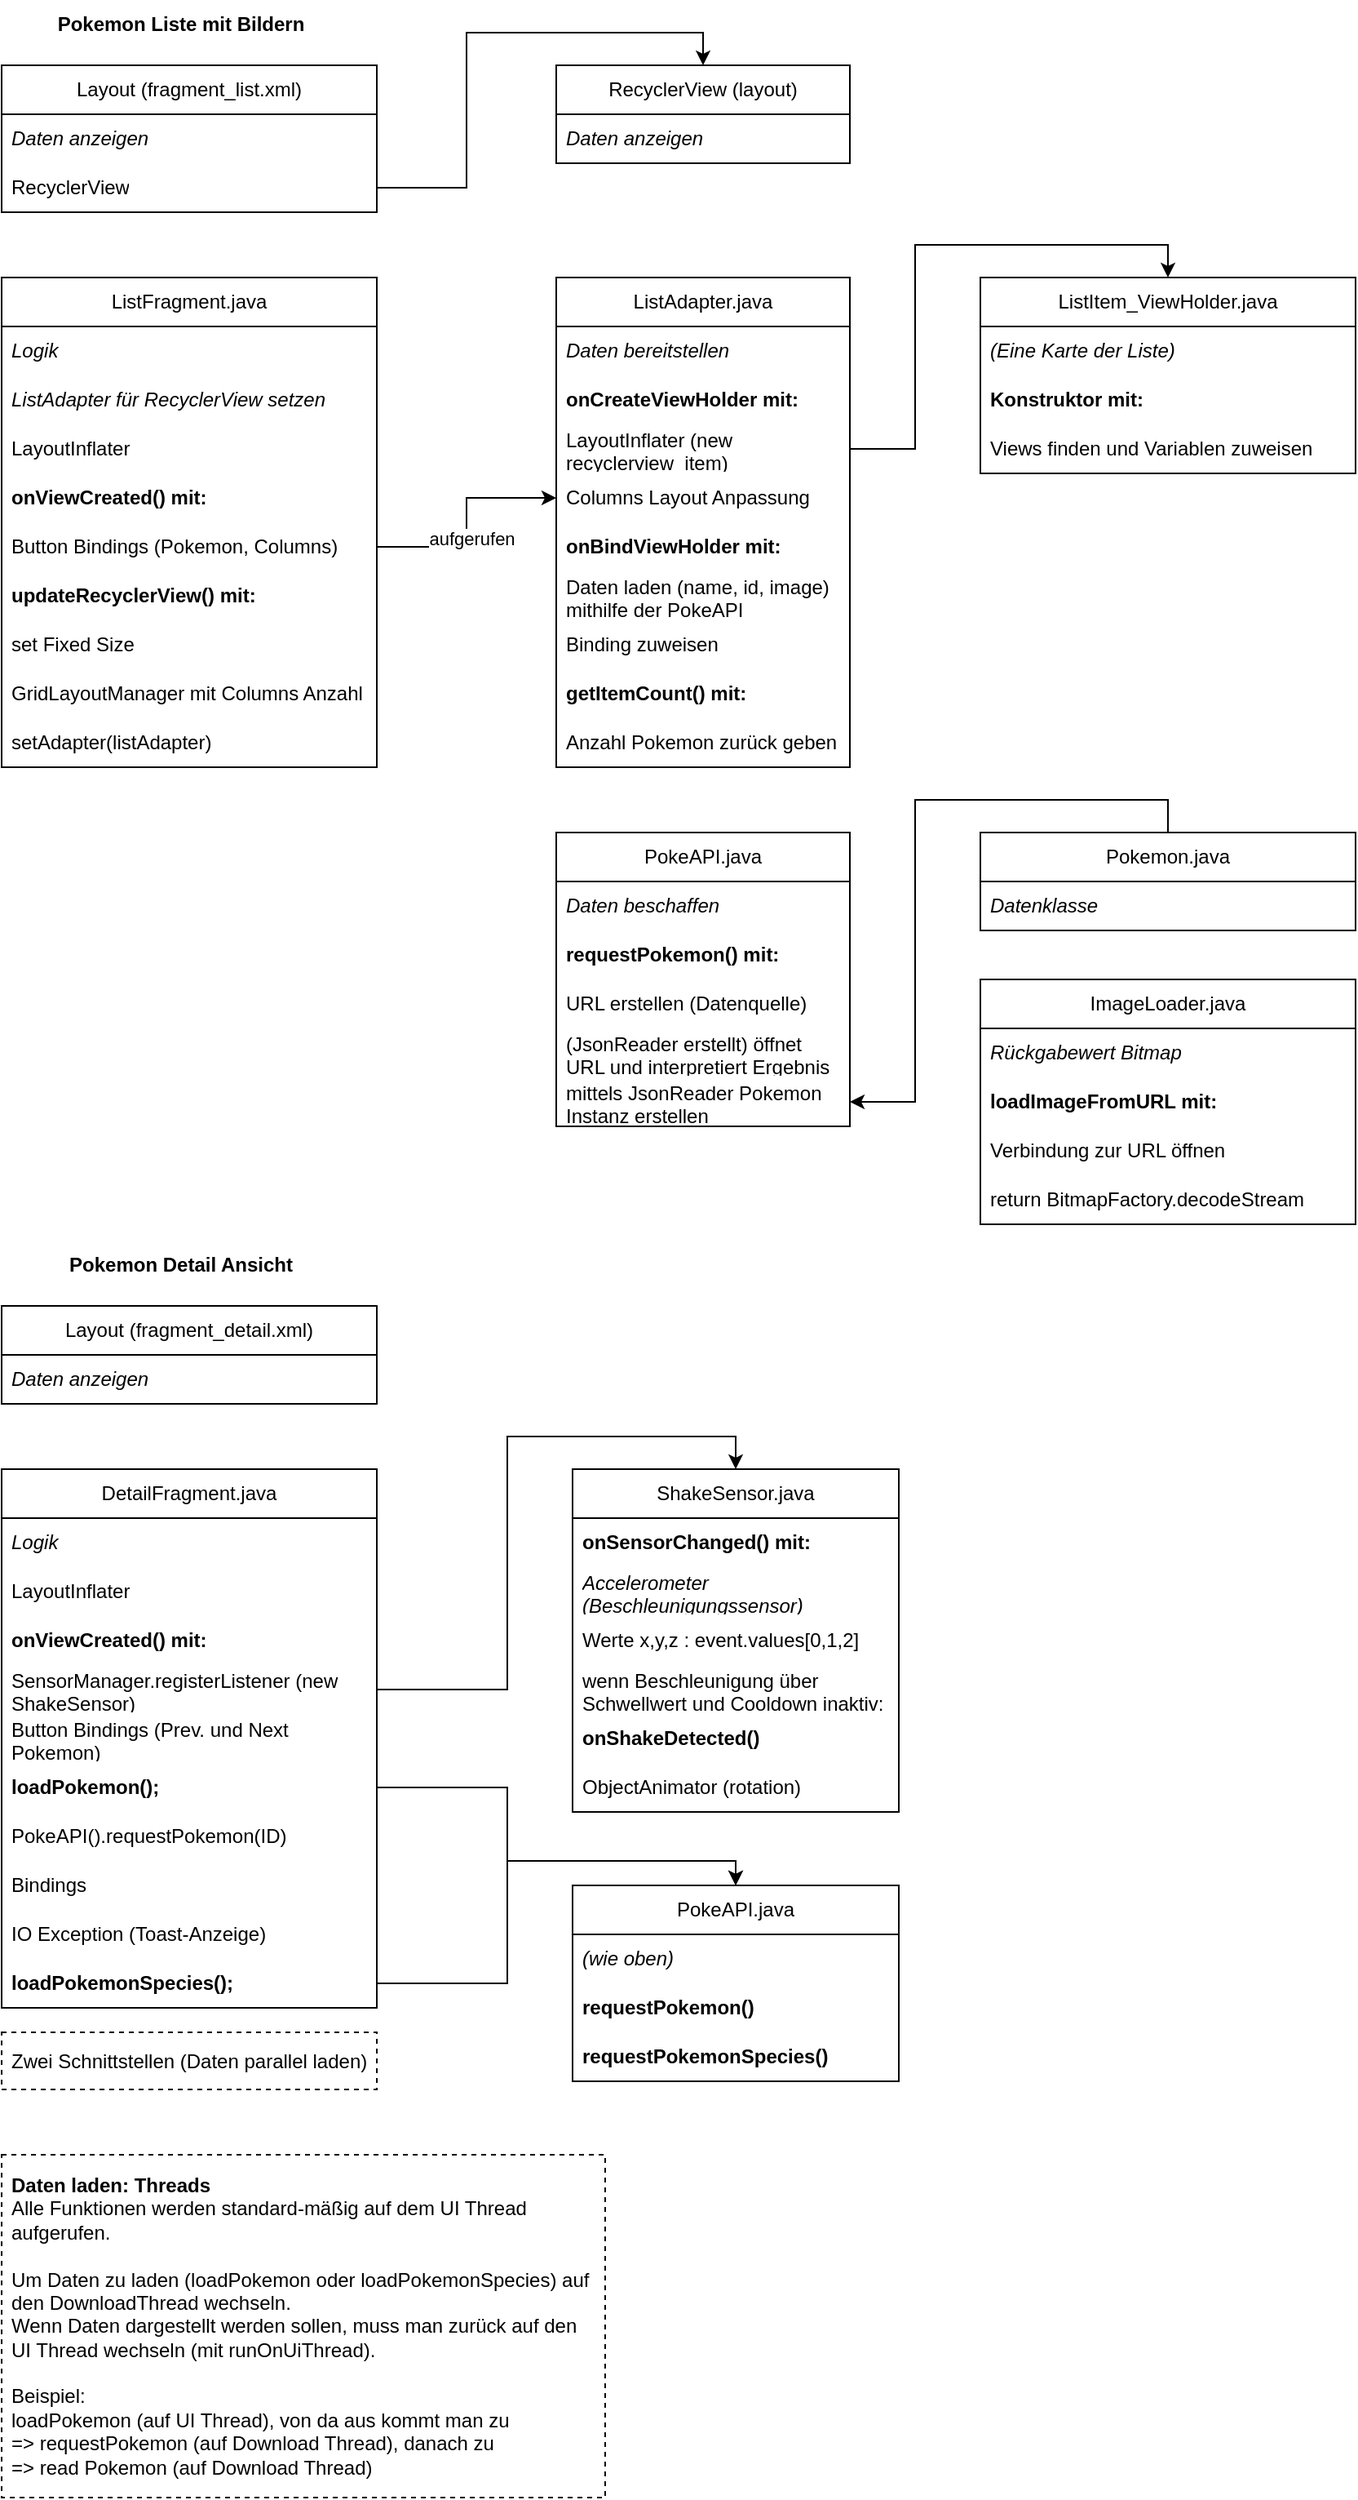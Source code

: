 <mxfile version="22.1.21" type="device">
  <diagram id="R2lEEEUBdFMjLlhIrx00" name="Page-1">
    <mxGraphModel dx="1434" dy="738" grid="1" gridSize="10" guides="1" tooltips="1" connect="1" arrows="1" fold="1" page="0" pageScale="1" pageWidth="850" pageHeight="1100" math="0" shadow="0" extFonts="Permanent Marker^https://fonts.googleapis.com/css?family=Permanent+Marker">
      <root>
        <mxCell id="0" />
        <mxCell id="1" parent="0" />
        <mxCell id="HUlBNLfLr8zijYB8p0Hn-124" value="" style="rounded=0;whiteSpace=wrap;html=1;dashed=1;" parent="1" vertex="1">
          <mxGeometry x="10" y="1285" width="230" height="35" as="geometry" />
        </mxCell>
        <mxCell id="HUlBNLfLr8zijYB8p0Hn-4" value="&lt;b&gt;Pokemon Liste mit Bildern&lt;/b&gt;" style="text;html=1;strokeColor=none;fillColor=none;align=center;verticalAlign=middle;whiteSpace=wrap;rounded=0;" parent="1" vertex="1">
          <mxGeometry x="40" y="40" width="160" height="30" as="geometry" />
        </mxCell>
        <mxCell id="HUlBNLfLr8zijYB8p0Hn-6" value="Layout (fragment_list.xml)" style="swimlane;fontStyle=0;childLayout=stackLayout;horizontal=1;startSize=30;horizontalStack=0;resizeParent=1;resizeParentMax=0;resizeLast=0;collapsible=1;marginBottom=0;whiteSpace=wrap;html=1;" parent="1" vertex="1">
          <mxGeometry x="10" y="80" width="230" height="90" as="geometry" />
        </mxCell>
        <mxCell id="HUlBNLfLr8zijYB8p0Hn-9" value="Daten anzeigen" style="text;strokeColor=none;fillColor=none;align=left;verticalAlign=middle;spacingLeft=4;spacingRight=4;overflow=hidden;points=[[0,0.5],[1,0.5]];portConstraint=eastwest;rotatable=0;whiteSpace=wrap;html=1;fontStyle=2" parent="HUlBNLfLr8zijYB8p0Hn-6" vertex="1">
          <mxGeometry y="30" width="230" height="30" as="geometry" />
        </mxCell>
        <mxCell id="HUlBNLfLr8zijYB8p0Hn-7" value="RecyclerView" style="text;strokeColor=none;fillColor=none;align=left;verticalAlign=middle;spacingLeft=4;spacingRight=4;overflow=hidden;points=[[0,0.5],[1,0.5]];portConstraint=eastwest;rotatable=0;whiteSpace=wrap;html=1;" parent="HUlBNLfLr8zijYB8p0Hn-6" vertex="1">
          <mxGeometry y="60" width="230" height="30" as="geometry" />
        </mxCell>
        <mxCell id="HUlBNLfLr8zijYB8p0Hn-10" value="RecyclerView (layout)" style="swimlane;fontStyle=0;childLayout=stackLayout;horizontal=1;startSize=30;horizontalStack=0;resizeParent=1;resizeParentMax=0;resizeLast=0;collapsible=1;marginBottom=0;whiteSpace=wrap;html=1;" parent="1" vertex="1">
          <mxGeometry x="350" y="80" width="180" height="60" as="geometry" />
        </mxCell>
        <mxCell id="HUlBNLfLr8zijYB8p0Hn-11" value="Daten anzeigen" style="text;strokeColor=none;fillColor=none;align=left;verticalAlign=middle;spacingLeft=4;spacingRight=4;overflow=hidden;points=[[0,0.5],[1,0.5]];portConstraint=eastwest;rotatable=0;whiteSpace=wrap;html=1;fontStyle=2" parent="HUlBNLfLr8zijYB8p0Hn-10" vertex="1">
          <mxGeometry y="30" width="180" height="30" as="geometry" />
        </mxCell>
        <mxCell id="HUlBNLfLr8zijYB8p0Hn-14" style="edgeStyle=orthogonalEdgeStyle;rounded=0;orthogonalLoop=1;jettySize=auto;html=1;exitX=1;exitY=0.5;exitDx=0;exitDy=0;entryX=0.5;entryY=0;entryDx=0;entryDy=0;" parent="1" source="HUlBNLfLr8zijYB8p0Hn-7" target="HUlBNLfLr8zijYB8p0Hn-10" edge="1">
          <mxGeometry relative="1" as="geometry" />
        </mxCell>
        <mxCell id="HUlBNLfLr8zijYB8p0Hn-15" value="ListFragment.java" style="swimlane;fontStyle=0;childLayout=stackLayout;horizontal=1;startSize=30;horizontalStack=0;resizeParent=1;resizeParentMax=0;resizeLast=0;collapsible=1;marginBottom=0;whiteSpace=wrap;html=1;" parent="1" vertex="1">
          <mxGeometry x="10" y="210" width="230" height="300" as="geometry" />
        </mxCell>
        <mxCell id="HUlBNLfLr8zijYB8p0Hn-17" value="Logik" style="text;strokeColor=none;fillColor=none;align=left;verticalAlign=middle;spacingLeft=4;spacingRight=4;overflow=hidden;points=[[0,0.5],[1,0.5]];portConstraint=eastwest;rotatable=0;whiteSpace=wrap;html=1;fontStyle=2" parent="HUlBNLfLr8zijYB8p0Hn-15" vertex="1">
          <mxGeometry y="30" width="230" height="30" as="geometry" />
        </mxCell>
        <mxCell id="HUlBNLfLr8zijYB8p0Hn-16" value="ListAdapter für RecyclerView setzen" style="text;strokeColor=none;fillColor=none;align=left;verticalAlign=middle;spacingLeft=4;spacingRight=4;overflow=hidden;points=[[0,0.5],[1,0.5]];portConstraint=eastwest;rotatable=0;whiteSpace=wrap;html=1;fontStyle=2" parent="HUlBNLfLr8zijYB8p0Hn-15" vertex="1">
          <mxGeometry y="60" width="230" height="30" as="geometry" />
        </mxCell>
        <mxCell id="HUlBNLfLr8zijYB8p0Hn-94" value="LayoutInflater" style="text;strokeColor=none;fillColor=none;align=left;verticalAlign=middle;spacingLeft=4;spacingRight=4;overflow=hidden;points=[[0,0.5],[1,0.5]];portConstraint=eastwest;rotatable=0;whiteSpace=wrap;html=1;" parent="HUlBNLfLr8zijYB8p0Hn-15" vertex="1">
          <mxGeometry y="90" width="230" height="30" as="geometry" />
        </mxCell>
        <mxCell id="HUlBNLfLr8zijYB8p0Hn-48" value="onViewCreated() mit:" style="text;strokeColor=none;fillColor=none;align=left;verticalAlign=middle;spacingLeft=4;spacingRight=4;overflow=hidden;points=[[0,0.5],[1,0.5]];portConstraint=eastwest;rotatable=0;whiteSpace=wrap;html=1;fontStyle=1" parent="HUlBNLfLr8zijYB8p0Hn-15" vertex="1">
          <mxGeometry y="120" width="230" height="30" as="geometry" />
        </mxCell>
        <mxCell id="HUlBNLfLr8zijYB8p0Hn-45" value="Button Bindings (Pokemon, Columns)" style="text;strokeColor=none;fillColor=none;align=left;verticalAlign=middle;spacingLeft=4;spacingRight=4;overflow=hidden;points=[[0,0.5],[1,0.5]];portConstraint=eastwest;rotatable=0;whiteSpace=wrap;html=1;" parent="HUlBNLfLr8zijYB8p0Hn-15" vertex="1">
          <mxGeometry y="150" width="230" height="30" as="geometry" />
        </mxCell>
        <mxCell id="HUlBNLfLr8zijYB8p0Hn-49" value="updateRecyclerView() mit:" style="text;strokeColor=none;fillColor=none;align=left;verticalAlign=middle;spacingLeft=4;spacingRight=4;overflow=hidden;points=[[0,0.5],[1,0.5]];portConstraint=eastwest;rotatable=0;whiteSpace=wrap;html=1;fontStyle=1" parent="HUlBNLfLr8zijYB8p0Hn-15" vertex="1">
          <mxGeometry y="180" width="230" height="30" as="geometry" />
        </mxCell>
        <mxCell id="HUlBNLfLr8zijYB8p0Hn-50" value="set Fixed Size" style="text;strokeColor=none;fillColor=none;align=left;verticalAlign=middle;spacingLeft=4;spacingRight=4;overflow=hidden;points=[[0,0.5],[1,0.5]];portConstraint=eastwest;rotatable=0;whiteSpace=wrap;html=1;" parent="HUlBNLfLr8zijYB8p0Hn-15" vertex="1">
          <mxGeometry y="210" width="230" height="30" as="geometry" />
        </mxCell>
        <mxCell id="HUlBNLfLr8zijYB8p0Hn-51" value="GridLayoutManager mit Columns Anzahl" style="text;strokeColor=none;fillColor=none;align=left;verticalAlign=middle;spacingLeft=4;spacingRight=4;overflow=hidden;points=[[0,0.5],[1,0.5]];portConstraint=eastwest;rotatable=0;whiteSpace=wrap;html=1;" parent="HUlBNLfLr8zijYB8p0Hn-15" vertex="1">
          <mxGeometry y="240" width="230" height="30" as="geometry" />
        </mxCell>
        <mxCell id="HUlBNLfLr8zijYB8p0Hn-52" value="setAdapter(listAdapter)" style="text;strokeColor=none;fillColor=none;align=left;verticalAlign=middle;spacingLeft=4;spacingRight=4;overflow=hidden;points=[[0,0.5],[1,0.5]];portConstraint=eastwest;rotatable=0;whiteSpace=wrap;html=1;" parent="HUlBNLfLr8zijYB8p0Hn-15" vertex="1">
          <mxGeometry y="270" width="230" height="30" as="geometry" />
        </mxCell>
        <mxCell id="HUlBNLfLr8zijYB8p0Hn-19" value="ListAdapter.java" style="swimlane;fontStyle=0;childLayout=stackLayout;horizontal=1;startSize=30;horizontalStack=0;resizeParent=1;resizeParentMax=0;resizeLast=0;collapsible=1;marginBottom=0;whiteSpace=wrap;html=1;" parent="1" vertex="1">
          <mxGeometry x="350" y="210" width="180" height="300" as="geometry" />
        </mxCell>
        <mxCell id="HUlBNLfLr8zijYB8p0Hn-20" value="Daten bereitstellen" style="text;strokeColor=none;fillColor=none;align=left;verticalAlign=middle;spacingLeft=4;spacingRight=4;overflow=hidden;points=[[0,0.5],[1,0.5]];portConstraint=eastwest;rotatable=0;whiteSpace=wrap;html=1;rounded=0;fontStyle=2" parent="HUlBNLfLr8zijYB8p0Hn-19" vertex="1">
          <mxGeometry y="30" width="180" height="30" as="geometry" />
        </mxCell>
        <mxCell id="HUlBNLfLr8zijYB8p0Hn-37" value="onCreateViewHolder mit:" style="text;strokeColor=none;fillColor=none;align=left;verticalAlign=middle;spacingLeft=4;spacingRight=4;overflow=hidden;points=[[0,0.5],[1,0.5]];portConstraint=eastwest;rotatable=0;whiteSpace=wrap;html=1;fontStyle=1" parent="HUlBNLfLr8zijYB8p0Hn-19" vertex="1">
          <mxGeometry y="60" width="180" height="30" as="geometry" />
        </mxCell>
        <mxCell id="HUlBNLfLr8zijYB8p0Hn-38" value="LayoutInflater (new recyclerview_item)" style="text;strokeColor=none;fillColor=none;align=left;verticalAlign=middle;spacingLeft=4;spacingRight=4;overflow=hidden;points=[[0,0.5],[1,0.5]];portConstraint=eastwest;rotatable=0;whiteSpace=wrap;html=1;" parent="HUlBNLfLr8zijYB8p0Hn-19" vertex="1">
          <mxGeometry y="90" width="180" height="30" as="geometry" />
        </mxCell>
        <mxCell id="HUlBNLfLr8zijYB8p0Hn-39" value="Columns Layout Anpassung" style="text;strokeColor=none;fillColor=none;align=left;verticalAlign=middle;spacingLeft=4;spacingRight=4;overflow=hidden;points=[[0,0.5],[1,0.5]];portConstraint=eastwest;rotatable=0;whiteSpace=wrap;html=1;" parent="HUlBNLfLr8zijYB8p0Hn-19" vertex="1">
          <mxGeometry y="120" width="180" height="30" as="geometry" />
        </mxCell>
        <mxCell id="HUlBNLfLr8zijYB8p0Hn-21" value="onBindViewHolder mit:" style="text;strokeColor=none;fillColor=none;align=left;verticalAlign=middle;spacingLeft=4;spacingRight=4;overflow=hidden;points=[[0,0.5],[1,0.5]];portConstraint=eastwest;rotatable=0;whiteSpace=wrap;html=1;fontStyle=1" parent="HUlBNLfLr8zijYB8p0Hn-19" vertex="1">
          <mxGeometry y="150" width="180" height="30" as="geometry" />
        </mxCell>
        <mxCell id="HUlBNLfLr8zijYB8p0Hn-35" value="Daten laden (name, id, image) mithilfe der PokeAPI" style="text;strokeColor=none;fillColor=none;align=left;verticalAlign=middle;spacingLeft=4;spacingRight=4;overflow=hidden;points=[[0,0.5],[1,0.5]];portConstraint=eastwest;rotatable=0;whiteSpace=wrap;html=1;" parent="HUlBNLfLr8zijYB8p0Hn-19" vertex="1">
          <mxGeometry y="180" width="180" height="30" as="geometry" />
        </mxCell>
        <mxCell id="HUlBNLfLr8zijYB8p0Hn-36" value="Binding zuweisen" style="text;strokeColor=none;fillColor=none;align=left;verticalAlign=middle;spacingLeft=4;spacingRight=4;overflow=hidden;points=[[0,0.5],[1,0.5]];portConstraint=eastwest;rotatable=0;whiteSpace=wrap;html=1;" parent="HUlBNLfLr8zijYB8p0Hn-19" vertex="1">
          <mxGeometry y="210" width="180" height="30" as="geometry" />
        </mxCell>
        <mxCell id="HUlBNLfLr8zijYB8p0Hn-53" value="getItemCount() mit:" style="text;strokeColor=none;fillColor=none;align=left;verticalAlign=middle;spacingLeft=4;spacingRight=4;overflow=hidden;points=[[0,0.5],[1,0.5]];portConstraint=eastwest;rotatable=0;whiteSpace=wrap;html=1;fontStyle=1" parent="HUlBNLfLr8zijYB8p0Hn-19" vertex="1">
          <mxGeometry y="240" width="180" height="30" as="geometry" />
        </mxCell>
        <mxCell id="HUlBNLfLr8zijYB8p0Hn-54" value="Anzahl Pokemon zurück geben" style="text;strokeColor=none;fillColor=none;align=left;verticalAlign=middle;spacingLeft=4;spacingRight=4;overflow=hidden;points=[[0,0.5],[1,0.5]];portConstraint=eastwest;rotatable=0;whiteSpace=wrap;html=1;" parent="HUlBNLfLr8zijYB8p0Hn-19" vertex="1">
          <mxGeometry y="270" width="180" height="30" as="geometry" />
        </mxCell>
        <mxCell id="HUlBNLfLr8zijYB8p0Hn-24" value="ListItem_ViewHolder.java" style="swimlane;fontStyle=0;childLayout=stackLayout;horizontal=1;startSize=30;horizontalStack=0;resizeParent=1;resizeParentMax=0;resizeLast=0;collapsible=1;marginBottom=0;whiteSpace=wrap;html=1;" parent="1" vertex="1">
          <mxGeometry x="610" y="210" width="230" height="120" as="geometry" />
        </mxCell>
        <mxCell id="HUlBNLfLr8zijYB8p0Hn-44" value="(Eine Karte der Liste)" style="text;strokeColor=none;fillColor=none;align=left;verticalAlign=middle;spacingLeft=4;spacingRight=4;overflow=hidden;points=[[0,0.5],[1,0.5]];portConstraint=eastwest;rotatable=0;whiteSpace=wrap;html=1;fontStyle=2" parent="HUlBNLfLr8zijYB8p0Hn-24" vertex="1">
          <mxGeometry y="30" width="230" height="30" as="geometry" />
        </mxCell>
        <mxCell id="HUlBNLfLr8zijYB8p0Hn-57" value="Konstruktor mit:" style="text;strokeColor=none;fillColor=none;align=left;verticalAlign=middle;spacingLeft=4;spacingRight=4;overflow=hidden;points=[[0,0.5],[1,0.5]];portConstraint=eastwest;rotatable=0;whiteSpace=wrap;html=1;fontStyle=1" parent="HUlBNLfLr8zijYB8p0Hn-24" vertex="1">
          <mxGeometry y="60" width="230" height="30" as="geometry" />
        </mxCell>
        <mxCell id="HUlBNLfLr8zijYB8p0Hn-25" value="Views finden und Variablen zuweisen" style="text;strokeColor=none;fillColor=none;align=left;verticalAlign=middle;spacingLeft=4;spacingRight=4;overflow=hidden;points=[[0,0.5],[1,0.5]];portConstraint=eastwest;rotatable=0;whiteSpace=wrap;html=1;fontStyle=0" parent="HUlBNLfLr8zijYB8p0Hn-24" vertex="1">
          <mxGeometry y="90" width="230" height="30" as="geometry" />
        </mxCell>
        <mxCell id="HUlBNLfLr8zijYB8p0Hn-46" style="edgeStyle=orthogonalEdgeStyle;rounded=0;orthogonalLoop=1;jettySize=auto;html=1;exitX=1;exitY=0.5;exitDx=0;exitDy=0;" parent="1" source="HUlBNLfLr8zijYB8p0Hn-45" target="HUlBNLfLr8zijYB8p0Hn-39" edge="1">
          <mxGeometry relative="1" as="geometry" />
        </mxCell>
        <mxCell id="HUlBNLfLr8zijYB8p0Hn-47" value="aufgerufen" style="edgeLabel;html=1;align=center;verticalAlign=middle;resizable=0;points=[];" parent="HUlBNLfLr8zijYB8p0Hn-46" vertex="1" connectable="0">
          <mxGeometry x="-0.136" y="-3" relative="1" as="geometry">
            <mxPoint as="offset" />
          </mxGeometry>
        </mxCell>
        <mxCell id="HUlBNLfLr8zijYB8p0Hn-56" style="edgeStyle=orthogonalEdgeStyle;rounded=0;orthogonalLoop=1;jettySize=auto;html=1;exitX=1;exitY=0.5;exitDx=0;exitDy=0;entryX=0.5;entryY=0;entryDx=0;entryDy=0;" parent="1" source="HUlBNLfLr8zijYB8p0Hn-38" target="HUlBNLfLr8zijYB8p0Hn-24" edge="1">
          <mxGeometry relative="1" as="geometry" />
        </mxCell>
        <mxCell id="HUlBNLfLr8zijYB8p0Hn-58" value="PokeAPI.java" style="swimlane;fontStyle=0;childLayout=stackLayout;horizontal=1;startSize=30;horizontalStack=0;resizeParent=1;resizeParentMax=0;resizeLast=0;collapsible=1;marginBottom=0;whiteSpace=wrap;html=1;" parent="1" vertex="1">
          <mxGeometry x="350" y="550" width="180" height="180" as="geometry" />
        </mxCell>
        <mxCell id="HUlBNLfLr8zijYB8p0Hn-59" value="Daten beschaffen" style="text;strokeColor=none;fillColor=none;align=left;verticalAlign=middle;spacingLeft=4;spacingRight=4;overflow=hidden;points=[[0,0.5],[1,0.5]];portConstraint=eastwest;rotatable=0;whiteSpace=wrap;html=1;fontStyle=2" parent="HUlBNLfLr8zijYB8p0Hn-58" vertex="1">
          <mxGeometry y="30" width="180" height="30" as="geometry" />
        </mxCell>
        <mxCell id="HUlBNLfLr8zijYB8p0Hn-60" value="requestPokemon() mit:" style="text;strokeColor=none;fillColor=none;align=left;verticalAlign=middle;spacingLeft=4;spacingRight=4;overflow=hidden;points=[[0,0.5],[1,0.5]];portConstraint=eastwest;rotatable=0;whiteSpace=wrap;html=1;fontStyle=1" parent="HUlBNLfLr8zijYB8p0Hn-58" vertex="1">
          <mxGeometry y="60" width="180" height="30" as="geometry" />
        </mxCell>
        <mxCell id="HUlBNLfLr8zijYB8p0Hn-63" value="URL erstellen (Datenquelle)" style="text;strokeColor=none;fillColor=none;align=left;verticalAlign=middle;spacingLeft=4;spacingRight=4;overflow=hidden;points=[[0,0.5],[1,0.5]];portConstraint=eastwest;rotatable=0;whiteSpace=wrap;html=1;fontStyle=0" parent="HUlBNLfLr8zijYB8p0Hn-58" vertex="1">
          <mxGeometry y="90" width="180" height="30" as="geometry" />
        </mxCell>
        <mxCell id="HUlBNLfLr8zijYB8p0Hn-64" value="(JsonReader erstellt) öffnet URL und interpretiert Ergebnis als JSON" style="text;strokeColor=none;fillColor=none;align=left;verticalAlign=middle;spacingLeft=4;spacingRight=4;overflow=hidden;points=[[0,0.5],[1,0.5]];portConstraint=eastwest;rotatable=0;whiteSpace=wrap;html=1;fontStyle=0" parent="HUlBNLfLr8zijYB8p0Hn-58" vertex="1">
          <mxGeometry y="120" width="180" height="30" as="geometry" />
        </mxCell>
        <mxCell id="HUlBNLfLr8zijYB8p0Hn-65" value="mittels JsonReader Pokemon Instanz erstellen" style="text;strokeColor=none;fillColor=none;align=left;verticalAlign=middle;spacingLeft=4;spacingRight=4;overflow=hidden;points=[[0,0.5],[1,0.5]];portConstraint=eastwest;rotatable=0;whiteSpace=wrap;html=1;fontStyle=0" parent="HUlBNLfLr8zijYB8p0Hn-58" vertex="1">
          <mxGeometry y="150" width="180" height="30" as="geometry" />
        </mxCell>
        <mxCell id="HUlBNLfLr8zijYB8p0Hn-70" style="edgeStyle=orthogonalEdgeStyle;rounded=0;orthogonalLoop=1;jettySize=auto;html=1;exitX=0.5;exitY=0;exitDx=0;exitDy=0;entryX=1;entryY=0.5;entryDx=0;entryDy=0;" parent="1" source="HUlBNLfLr8zijYB8p0Hn-66" target="HUlBNLfLr8zijYB8p0Hn-65" edge="1">
          <mxGeometry relative="1" as="geometry" />
        </mxCell>
        <mxCell id="HUlBNLfLr8zijYB8p0Hn-66" value="Pokemon.java" style="swimlane;fontStyle=0;childLayout=stackLayout;horizontal=1;startSize=30;horizontalStack=0;resizeParent=1;resizeParentMax=0;resizeLast=0;collapsible=1;marginBottom=0;whiteSpace=wrap;html=1;" parent="1" vertex="1">
          <mxGeometry x="610" y="550" width="230" height="60" as="geometry" />
        </mxCell>
        <mxCell id="HUlBNLfLr8zijYB8p0Hn-67" value="Datenklasse" style="text;strokeColor=none;fillColor=none;align=left;verticalAlign=middle;spacingLeft=4;spacingRight=4;overflow=hidden;points=[[0,0.5],[1,0.5]];portConstraint=eastwest;rotatable=0;whiteSpace=wrap;html=1;fontStyle=2" parent="HUlBNLfLr8zijYB8p0Hn-66" vertex="1">
          <mxGeometry y="30" width="230" height="30" as="geometry" />
        </mxCell>
        <mxCell id="HUlBNLfLr8zijYB8p0Hn-71" value="ImageLoader.java" style="swimlane;fontStyle=0;childLayout=stackLayout;horizontal=1;startSize=30;horizontalStack=0;resizeParent=1;resizeParentMax=0;resizeLast=0;collapsible=1;marginBottom=0;whiteSpace=wrap;html=1;" parent="1" vertex="1">
          <mxGeometry x="610" y="640" width="230" height="150" as="geometry" />
        </mxCell>
        <mxCell id="HUlBNLfLr8zijYB8p0Hn-72" value="Rückgabewert Bitmap" style="text;strokeColor=none;fillColor=none;align=left;verticalAlign=middle;spacingLeft=4;spacingRight=4;overflow=hidden;points=[[0,0.5],[1,0.5]];portConstraint=eastwest;rotatable=0;whiteSpace=wrap;html=1;fontStyle=2" parent="HUlBNLfLr8zijYB8p0Hn-71" vertex="1">
          <mxGeometry y="30" width="230" height="30" as="geometry" />
        </mxCell>
        <mxCell id="HUlBNLfLr8zijYB8p0Hn-74" value="loadImageFromURL mit:" style="text;strokeColor=none;fillColor=none;align=left;verticalAlign=middle;spacingLeft=4;spacingRight=4;overflow=hidden;points=[[0,0.5],[1,0.5]];portConstraint=eastwest;rotatable=0;whiteSpace=wrap;html=1;fontStyle=1" parent="HUlBNLfLr8zijYB8p0Hn-71" vertex="1">
          <mxGeometry y="60" width="230" height="30" as="geometry" />
        </mxCell>
        <mxCell id="HUlBNLfLr8zijYB8p0Hn-75" value="Verbindung zur URL öffnen" style="text;strokeColor=none;fillColor=none;align=left;verticalAlign=middle;spacingLeft=4;spacingRight=4;overflow=hidden;points=[[0,0.5],[1,0.5]];portConstraint=eastwest;rotatable=0;whiteSpace=wrap;html=1;fontStyle=0" parent="HUlBNLfLr8zijYB8p0Hn-71" vertex="1">
          <mxGeometry y="90" width="230" height="30" as="geometry" />
        </mxCell>
        <mxCell id="HUlBNLfLr8zijYB8p0Hn-76" value="return BitmapFactory.decodeStream" style="text;strokeColor=none;fillColor=none;align=left;verticalAlign=middle;spacingLeft=4;spacingRight=4;overflow=hidden;points=[[0,0.5],[1,0.5]];portConstraint=eastwest;rotatable=0;whiteSpace=wrap;html=1;fontStyle=0" parent="HUlBNLfLr8zijYB8p0Hn-71" vertex="1">
          <mxGeometry y="120" width="230" height="30" as="geometry" />
        </mxCell>
        <mxCell id="HUlBNLfLr8zijYB8p0Hn-77" value="&lt;b&gt;Pokemon Detail Ansicht&lt;/b&gt;" style="text;html=1;strokeColor=none;fillColor=none;align=center;verticalAlign=middle;whiteSpace=wrap;rounded=0;" parent="1" vertex="1">
          <mxGeometry x="40" y="800" width="160" height="30" as="geometry" />
        </mxCell>
        <mxCell id="HUlBNLfLr8zijYB8p0Hn-82" value="Layout (fragment_detail.xml)" style="swimlane;fontStyle=0;childLayout=stackLayout;horizontal=1;startSize=30;horizontalStack=0;resizeParent=1;resizeParentMax=0;resizeLast=0;collapsible=1;marginBottom=0;whiteSpace=wrap;html=1;" parent="1" vertex="1">
          <mxGeometry x="10" y="840" width="230" height="60" as="geometry" />
        </mxCell>
        <mxCell id="HUlBNLfLr8zijYB8p0Hn-83" value="Daten anzeigen" style="text;strokeColor=none;fillColor=none;align=left;verticalAlign=middle;spacingLeft=4;spacingRight=4;overflow=hidden;points=[[0,0.5],[1,0.5]];portConstraint=eastwest;rotatable=0;whiteSpace=wrap;html=1;fontStyle=2" parent="HUlBNLfLr8zijYB8p0Hn-82" vertex="1">
          <mxGeometry y="30" width="230" height="30" as="geometry" />
        </mxCell>
        <mxCell id="HUlBNLfLr8zijYB8p0Hn-85" value="DetailFragment.java" style="swimlane;fontStyle=0;childLayout=stackLayout;horizontal=1;startSize=30;horizontalStack=0;resizeParent=1;resizeParentMax=0;resizeLast=0;collapsible=1;marginBottom=0;whiteSpace=wrap;html=1;" parent="1" vertex="1">
          <mxGeometry x="10" y="940" width="230" height="330" as="geometry" />
        </mxCell>
        <mxCell id="HUlBNLfLr8zijYB8p0Hn-86" value="Logik" style="text;strokeColor=none;fillColor=none;align=left;verticalAlign=middle;spacingLeft=4;spacingRight=4;overflow=hidden;points=[[0,0.5],[1,0.5]];portConstraint=eastwest;rotatable=0;whiteSpace=wrap;html=1;fontStyle=2" parent="HUlBNLfLr8zijYB8p0Hn-85" vertex="1">
          <mxGeometry y="30" width="230" height="30" as="geometry" />
        </mxCell>
        <mxCell id="HUlBNLfLr8zijYB8p0Hn-95" value="LayoutInflater" style="text;strokeColor=none;fillColor=none;align=left;verticalAlign=middle;spacingLeft=4;spacingRight=4;overflow=hidden;points=[[0,0.5],[1,0.5]];portConstraint=eastwest;rotatable=0;whiteSpace=wrap;html=1;" parent="HUlBNLfLr8zijYB8p0Hn-85" vertex="1">
          <mxGeometry y="60" width="230" height="30" as="geometry" />
        </mxCell>
        <mxCell id="HUlBNLfLr8zijYB8p0Hn-88" value="onViewCreated() mit:" style="text;strokeColor=none;fillColor=none;align=left;verticalAlign=middle;spacingLeft=4;spacingRight=4;overflow=hidden;points=[[0,0.5],[1,0.5]];portConstraint=eastwest;rotatable=0;whiteSpace=wrap;html=1;fontStyle=1" parent="HUlBNLfLr8zijYB8p0Hn-85" vertex="1">
          <mxGeometry y="90" width="230" height="30" as="geometry" />
        </mxCell>
        <mxCell id="HUlBNLfLr8zijYB8p0Hn-89" value="SensorManager.registerListener (new ShakeSensor)" style="text;strokeColor=none;fillColor=none;align=left;verticalAlign=middle;spacingLeft=4;spacingRight=4;overflow=hidden;points=[[0,0.5],[1,0.5]];portConstraint=eastwest;rotatable=0;whiteSpace=wrap;html=1;" parent="HUlBNLfLr8zijYB8p0Hn-85" vertex="1">
          <mxGeometry y="120" width="230" height="30" as="geometry" />
        </mxCell>
        <mxCell id="HUlBNLfLr8zijYB8p0Hn-96" value="Button Bindings (Prev. und Next Pokemon)" style="text;strokeColor=none;fillColor=none;align=left;verticalAlign=middle;spacingLeft=4;spacingRight=4;overflow=hidden;points=[[0,0.5],[1,0.5]];portConstraint=eastwest;rotatable=0;whiteSpace=wrap;html=1;" parent="HUlBNLfLr8zijYB8p0Hn-85" vertex="1">
          <mxGeometry y="150" width="230" height="30" as="geometry" />
        </mxCell>
        <mxCell id="HUlBNLfLr8zijYB8p0Hn-103" value="loadPokemon();" style="text;strokeColor=none;fillColor=none;align=left;verticalAlign=middle;spacingLeft=4;spacingRight=4;overflow=hidden;points=[[0,0.5],[1,0.5]];portConstraint=eastwest;rotatable=0;whiteSpace=wrap;html=1;fontStyle=1" parent="HUlBNLfLr8zijYB8p0Hn-85" vertex="1">
          <mxGeometry y="180" width="230" height="30" as="geometry" />
        </mxCell>
        <mxCell id="HUlBNLfLr8zijYB8p0Hn-91" value="PokeAPI().requestPokemon(ID)" style="text;strokeColor=none;fillColor=none;align=left;verticalAlign=middle;spacingLeft=4;spacingRight=4;overflow=hidden;points=[[0,0.5],[1,0.5]];portConstraint=eastwest;rotatable=0;whiteSpace=wrap;html=1;" parent="HUlBNLfLr8zijYB8p0Hn-85" vertex="1">
          <mxGeometry y="210" width="230" height="30" as="geometry" />
        </mxCell>
        <mxCell id="HUlBNLfLr8zijYB8p0Hn-115" value="Bindings" style="text;strokeColor=none;fillColor=none;align=left;verticalAlign=middle;spacingLeft=4;spacingRight=4;overflow=hidden;points=[[0,0.5],[1,0.5]];portConstraint=eastwest;rotatable=0;whiteSpace=wrap;html=1;" parent="HUlBNLfLr8zijYB8p0Hn-85" vertex="1">
          <mxGeometry y="240" width="230" height="30" as="geometry" />
        </mxCell>
        <mxCell id="HUlBNLfLr8zijYB8p0Hn-118" value="IO Exception (Toast-Anzeige)" style="text;strokeColor=none;fillColor=none;align=left;verticalAlign=middle;spacingLeft=4;spacingRight=4;overflow=hidden;points=[[0,0.5],[1,0.5]];portConstraint=eastwest;rotatable=0;whiteSpace=wrap;html=1;" parent="HUlBNLfLr8zijYB8p0Hn-85" vertex="1">
          <mxGeometry y="270" width="230" height="30" as="geometry" />
        </mxCell>
        <mxCell id="HUlBNLfLr8zijYB8p0Hn-104" value="loadPokemonSpecies();" style="text;strokeColor=none;fillColor=none;align=left;verticalAlign=middle;spacingLeft=4;spacingRight=4;overflow=hidden;points=[[0,0.5],[1,0.5]];portConstraint=eastwest;rotatable=0;whiteSpace=wrap;html=1;fontStyle=1" parent="HUlBNLfLr8zijYB8p0Hn-85" vertex="1">
          <mxGeometry y="300" width="230" height="30" as="geometry" />
        </mxCell>
        <mxCell id="HUlBNLfLr8zijYB8p0Hn-97" value="ShakeSensor.java" style="swimlane;fontStyle=0;childLayout=stackLayout;horizontal=1;startSize=30;horizontalStack=0;resizeParent=1;resizeParentMax=0;resizeLast=0;collapsible=1;marginBottom=0;whiteSpace=wrap;html=1;" parent="1" vertex="1">
          <mxGeometry x="360" y="940" width="200" height="210" as="geometry" />
        </mxCell>
        <mxCell id="HUlBNLfLr8zijYB8p0Hn-99" value="onSensorChanged() mit:" style="text;strokeColor=none;fillColor=none;align=left;verticalAlign=middle;spacingLeft=4;spacingRight=4;overflow=hidden;points=[[0,0.5],[1,0.5]];portConstraint=eastwest;rotatable=0;whiteSpace=wrap;html=1;fontStyle=1" parent="HUlBNLfLr8zijYB8p0Hn-97" vertex="1">
          <mxGeometry y="30" width="200" height="30" as="geometry" />
        </mxCell>
        <mxCell id="HUlBNLfLr8zijYB8p0Hn-100" value="Accelerometer (Beschleunigungssensor)" style="text;strokeColor=none;fillColor=none;align=left;verticalAlign=middle;spacingLeft=4;spacingRight=4;overflow=hidden;points=[[0,0.5],[1,0.5]];portConstraint=eastwest;rotatable=0;whiteSpace=wrap;html=1;fontStyle=2" parent="HUlBNLfLr8zijYB8p0Hn-97" vertex="1">
          <mxGeometry y="60" width="200" height="30" as="geometry" />
        </mxCell>
        <mxCell id="HUlBNLfLr8zijYB8p0Hn-101" value="Werte x,y,z : event.values[0,1,2]" style="text;strokeColor=none;fillColor=none;align=left;verticalAlign=middle;spacingLeft=4;spacingRight=4;overflow=hidden;points=[[0,0.5],[1,0.5]];portConstraint=eastwest;rotatable=0;whiteSpace=wrap;html=1;fontStyle=0" parent="HUlBNLfLr8zijYB8p0Hn-97" vertex="1">
          <mxGeometry y="90" width="200" height="30" as="geometry" />
        </mxCell>
        <mxCell id="HUlBNLfLr8zijYB8p0Hn-120" value="wenn Beschleunigung über Schwellwert und Cooldown inaktiv:" style="text;strokeColor=none;fillColor=none;align=left;verticalAlign=middle;spacingLeft=4;spacingRight=4;overflow=hidden;points=[[0,0.5],[1,0.5]];portConstraint=eastwest;rotatable=0;whiteSpace=wrap;html=1;fontStyle=0" parent="HUlBNLfLr8zijYB8p0Hn-97" vertex="1">
          <mxGeometry y="120" width="200" height="30" as="geometry" />
        </mxCell>
        <mxCell id="HUlBNLfLr8zijYB8p0Hn-121" value="onShakeDetected()" style="text;strokeColor=none;fillColor=none;align=left;verticalAlign=middle;spacingLeft=4;spacingRight=4;overflow=hidden;points=[[0,0.5],[1,0.5]];portConstraint=eastwest;rotatable=0;whiteSpace=wrap;html=1;fontStyle=1" parent="HUlBNLfLr8zijYB8p0Hn-97" vertex="1">
          <mxGeometry y="150" width="200" height="30" as="geometry" />
        </mxCell>
        <mxCell id="HUlBNLfLr8zijYB8p0Hn-123" value="ObjectAnimator (rotation)" style="text;strokeColor=none;fillColor=none;align=left;verticalAlign=middle;spacingLeft=4;spacingRight=4;overflow=hidden;points=[[0,0.5],[1,0.5]];portConstraint=eastwest;rotatable=0;whiteSpace=wrap;html=1;fontStyle=0" parent="HUlBNLfLr8zijYB8p0Hn-97" vertex="1">
          <mxGeometry y="180" width="200" height="30" as="geometry" />
        </mxCell>
        <mxCell id="HUlBNLfLr8zijYB8p0Hn-102" style="edgeStyle=orthogonalEdgeStyle;rounded=0;orthogonalLoop=1;jettySize=auto;html=1;exitX=1;exitY=0.5;exitDx=0;exitDy=0;entryX=0.5;entryY=0;entryDx=0;entryDy=0;" parent="1" source="HUlBNLfLr8zijYB8p0Hn-89" target="HUlBNLfLr8zijYB8p0Hn-97" edge="1">
          <mxGeometry relative="1" as="geometry">
            <Array as="points">
              <mxPoint x="320" y="1075" />
              <mxPoint x="320" y="920" />
              <mxPoint x="460" y="920" />
            </Array>
          </mxGeometry>
        </mxCell>
        <mxCell id="HUlBNLfLr8zijYB8p0Hn-105" value="Zwei Schnittstellen (Daten parallel laden)" style="text;strokeColor=none;fillColor=none;align=left;verticalAlign=middle;spacingLeft=4;spacingRight=4;overflow=hidden;points=[[0,0.5],[1,0.5]];portConstraint=eastwest;rotatable=0;whiteSpace=wrap;html=1;" parent="1" vertex="1">
          <mxGeometry x="10" y="1287.5" width="230" height="30" as="geometry" />
        </mxCell>
        <mxCell id="HUlBNLfLr8zijYB8p0Hn-106" value="PokeAPI.java" style="swimlane;fontStyle=0;childLayout=stackLayout;horizontal=1;startSize=30;horizontalStack=0;resizeParent=1;resizeParentMax=0;resizeLast=0;collapsible=1;marginBottom=0;whiteSpace=wrap;html=1;" parent="1" vertex="1">
          <mxGeometry x="360" y="1195" width="200" height="120" as="geometry" />
        </mxCell>
        <mxCell id="HUlBNLfLr8zijYB8p0Hn-107" value="(wie oben)" style="text;strokeColor=none;fillColor=none;align=left;verticalAlign=middle;spacingLeft=4;spacingRight=4;overflow=hidden;points=[[0,0.5],[1,0.5]];portConstraint=eastwest;rotatable=0;whiteSpace=wrap;html=1;fontStyle=2" parent="HUlBNLfLr8zijYB8p0Hn-106" vertex="1">
          <mxGeometry y="30" width="200" height="30" as="geometry" />
        </mxCell>
        <mxCell id="HUlBNLfLr8zijYB8p0Hn-108" value="requestPokemon()" style="text;strokeColor=none;fillColor=none;align=left;verticalAlign=middle;spacingLeft=4;spacingRight=4;overflow=hidden;points=[[0,0.5],[1,0.5]];portConstraint=eastwest;rotatable=0;whiteSpace=wrap;html=1;fontStyle=1" parent="HUlBNLfLr8zijYB8p0Hn-106" vertex="1">
          <mxGeometry y="60" width="200" height="30" as="geometry" />
        </mxCell>
        <mxCell id="HUlBNLfLr8zijYB8p0Hn-109" value="requestPokemonSpecies()" style="text;strokeColor=none;fillColor=none;align=left;verticalAlign=middle;spacingLeft=4;spacingRight=4;overflow=hidden;points=[[0,0.5],[1,0.5]];portConstraint=eastwest;rotatable=0;whiteSpace=wrap;html=1;fontStyle=1" parent="HUlBNLfLr8zijYB8p0Hn-106" vertex="1">
          <mxGeometry y="90" width="200" height="30" as="geometry" />
        </mxCell>
        <mxCell id="HUlBNLfLr8zijYB8p0Hn-112" style="edgeStyle=orthogonalEdgeStyle;rounded=0;orthogonalLoop=1;jettySize=auto;html=1;exitX=1;exitY=0.5;exitDx=0;exitDy=0;entryX=0.5;entryY=0;entryDx=0;entryDy=0;" parent="1" source="HUlBNLfLr8zijYB8p0Hn-103" target="HUlBNLfLr8zijYB8p0Hn-106" edge="1">
          <mxGeometry relative="1" as="geometry">
            <Array as="points">
              <mxPoint x="320" y="1135" />
              <mxPoint x="320" y="1180" />
              <mxPoint x="460" y="1180" />
            </Array>
          </mxGeometry>
        </mxCell>
        <mxCell id="HUlBNLfLr8zijYB8p0Hn-114" style="edgeStyle=orthogonalEdgeStyle;rounded=0;orthogonalLoop=1;jettySize=auto;html=1;exitX=1;exitY=0.5;exitDx=0;exitDy=0;entryX=0.5;entryY=0;entryDx=0;entryDy=0;" parent="1" source="HUlBNLfLr8zijYB8p0Hn-104" target="HUlBNLfLr8zijYB8p0Hn-106" edge="1">
          <mxGeometry relative="1" as="geometry">
            <Array as="points">
              <mxPoint x="320" y="1255" />
              <mxPoint x="320" y="1180" />
              <mxPoint x="460" y="1180" />
            </Array>
          </mxGeometry>
        </mxCell>
        <mxCell id="HUlBNLfLr8zijYB8p0Hn-125" value="" style="rounded=0;whiteSpace=wrap;html=1;dashed=1;" parent="1" vertex="1">
          <mxGeometry x="10" y="1360" width="370" height="210" as="geometry" />
        </mxCell>
        <mxCell id="HUlBNLfLr8zijYB8p0Hn-126" value="&lt;b&gt;Daten laden: Threads&lt;/b&gt;&lt;br&gt;Alle Funktionen werden standard-mäßig auf dem UI Thread aufgerufen.&lt;br&gt;&lt;br&gt;Um Daten zu laden (loadPokemon oder loadPokemonSpecies) auf den DownloadThread wechseln.&lt;br&gt;Wenn Daten dargestellt werden sollen, muss man zurück auf den UI Thread wechseln (mit runOnUiThread).&lt;br&gt;&lt;br&gt;Beispiel:&lt;br&gt;loadPokemon (auf UI Thread), von da aus kommt man zu&lt;br&gt;=&amp;gt; requestPokemon (auf Download Thread), danach zu&lt;br&gt;=&amp;gt; read Pokemon (auf Download Thread)" style="text;strokeColor=none;fillColor=none;align=left;verticalAlign=middle;spacingLeft=4;spacingRight=4;overflow=hidden;points=[[0,0.5],[1,0.5]];portConstraint=eastwest;rotatable=0;whiteSpace=wrap;html=1;" parent="1" vertex="1">
          <mxGeometry x="10" y="1365" width="370" height="200" as="geometry" />
        </mxCell>
      </root>
    </mxGraphModel>
  </diagram>
</mxfile>
